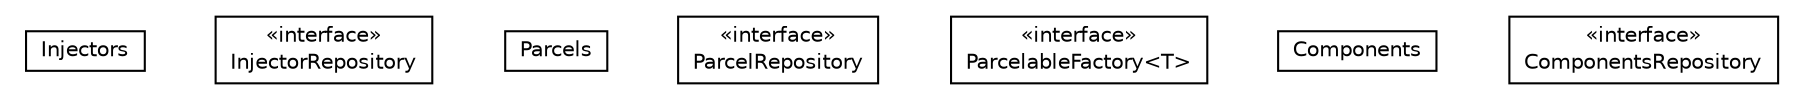 #!/usr/local/bin/dot
#
# Class diagram 
# Generated by UMLGraph version 5.1 (http://www.umlgraph.org/)
#

digraph G {
	edge [fontname="Helvetica",fontsize=10,labelfontname="Helvetica",labelfontsize=10];
	node [fontname="Helvetica",fontsize=10,shape=plaintext];
	nodesep=0.25;
	ranksep=0.5;
	// org.androidtransfuse.Injectors
	c290 [label=<<table title="org.androidtransfuse.Injectors" border="0" cellborder="1" cellspacing="0" cellpadding="2" port="p" href="./Injectors.html">
		<tr><td><table border="0" cellspacing="0" cellpadding="1">
<tr><td align="center" balign="center"> Injectors </td></tr>
		</table></td></tr>
		</table>>, fontname="Helvetica", fontcolor="black", fontsize=10.0];
	// org.androidtransfuse.Injectors.InjectorRepository
	c291 [label=<<table title="org.androidtransfuse.Injectors.InjectorRepository" border="0" cellborder="1" cellspacing="0" cellpadding="2" port="p" href="./Injectors.InjectorRepository.html">
		<tr><td><table border="0" cellspacing="0" cellpadding="1">
<tr><td align="center" balign="center"> &#171;interface&#187; </td></tr>
<tr><td align="center" balign="center"> InjectorRepository </td></tr>
		</table></td></tr>
		</table>>, fontname="Helvetica", fontcolor="black", fontsize=10.0];
	// org.androidtransfuse.Parcels
	c292 [label=<<table title="org.androidtransfuse.Parcels" border="0" cellborder="1" cellspacing="0" cellpadding="2" port="p" href="./Parcels.html">
		<tr><td><table border="0" cellspacing="0" cellpadding="1">
<tr><td align="center" balign="center"> Parcels </td></tr>
		</table></td></tr>
		</table>>, fontname="Helvetica", fontcolor="black", fontsize=10.0];
	// org.androidtransfuse.Parcels.ParcelRepository
	c293 [label=<<table title="org.androidtransfuse.Parcels.ParcelRepository" border="0" cellborder="1" cellspacing="0" cellpadding="2" port="p" href="./Parcels.ParcelRepository.html">
		<tr><td><table border="0" cellspacing="0" cellpadding="1">
<tr><td align="center" balign="center"> &#171;interface&#187; </td></tr>
<tr><td align="center" balign="center"> ParcelRepository </td></tr>
		</table></td></tr>
		</table>>, fontname="Helvetica", fontcolor="black", fontsize=10.0];
	// org.androidtransfuse.Parcels.ParcelableFactory<T>
	c294 [label=<<table title="org.androidtransfuse.Parcels.ParcelableFactory" border="0" cellborder="1" cellspacing="0" cellpadding="2" port="p" href="./Parcels.ParcelableFactory.html">
		<tr><td><table border="0" cellspacing="0" cellpadding="1">
<tr><td align="center" balign="center"> &#171;interface&#187; </td></tr>
<tr><td align="center" balign="center"> ParcelableFactory&lt;T&gt; </td></tr>
		</table></td></tr>
		</table>>, fontname="Helvetica", fontcolor="black", fontsize=10.0];
	// org.androidtransfuse.Components
	c295 [label=<<table title="org.androidtransfuse.Components" border="0" cellborder="1" cellspacing="0" cellpadding="2" port="p" href="./Components.html">
		<tr><td><table border="0" cellspacing="0" cellpadding="1">
<tr><td align="center" balign="center"> Components </td></tr>
		</table></td></tr>
		</table>>, fontname="Helvetica", fontcolor="black", fontsize=10.0];
	// org.androidtransfuse.Components.ComponentsRepository
	c296 [label=<<table title="org.androidtransfuse.Components.ComponentsRepository" border="0" cellborder="1" cellspacing="0" cellpadding="2" port="p" href="./Components.ComponentsRepository.html">
		<tr><td><table border="0" cellspacing="0" cellpadding="1">
<tr><td align="center" balign="center"> &#171;interface&#187; </td></tr>
<tr><td align="center" balign="center"> ComponentsRepository </td></tr>
		</table></td></tr>
		</table>>, fontname="Helvetica", fontcolor="black", fontsize=10.0];
}

